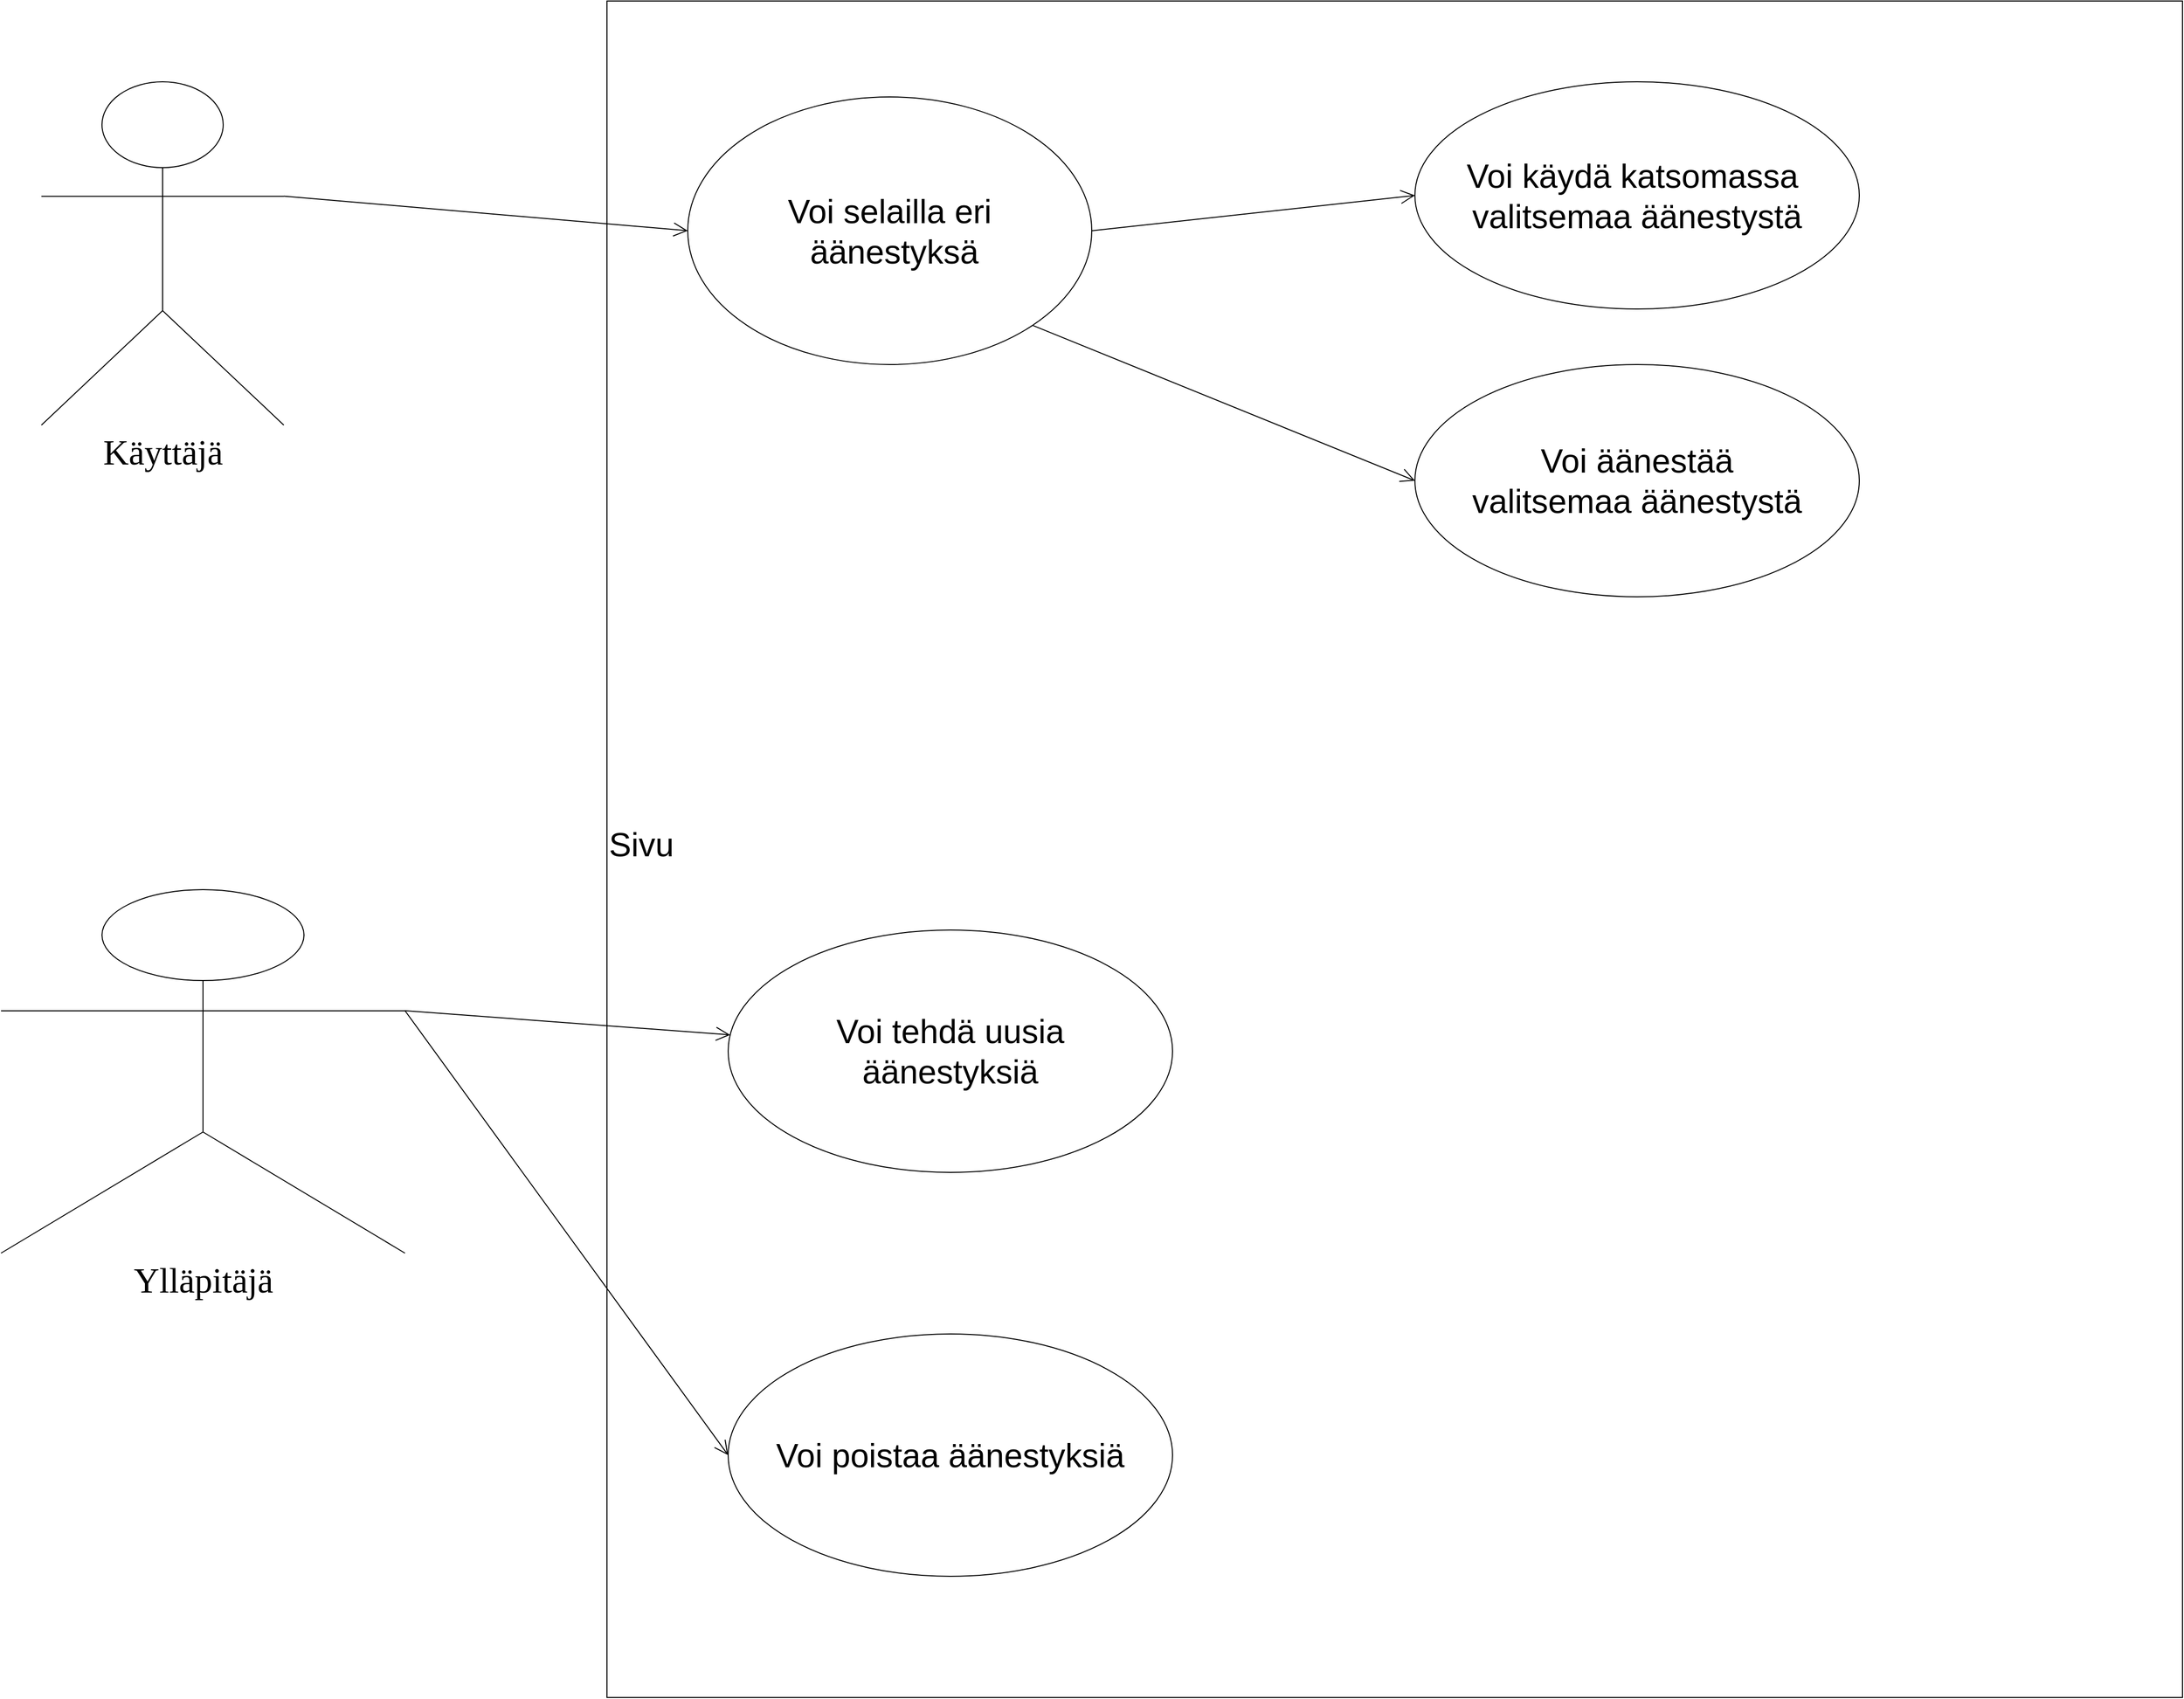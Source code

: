 <mxfile version="20.8.16" type="device"><diagram name="Sivu-1" id="zIXCu4IZ9aGgZEcP2frH"><mxGraphModel dx="2269" dy="2366" grid="1" gridSize="40" guides="1" tooltips="1" connect="1" arrows="1" fold="1" page="1" pageScale="1" pageWidth="3300" pageHeight="4681" math="0" shadow="0"><root><mxCell id="0"/><mxCell id="1" parent="0"/><mxCell id="AyAPVVSx_DbDqyixzye--7" value="&lt;span style=&quot;font-size: 35px;&quot;&gt;Käyttäjä&lt;/span&gt;" style="shape=umlActor;verticalLabelPosition=bottom;verticalAlign=top;html=1;fontFamily=Times New Roman;fontSize=13;" parent="1" vertex="1"><mxGeometry x="160" y="1240" width="240" height="340" as="geometry"/></mxCell><mxCell id="AyAPVVSx_DbDqyixzye--9" value="Ylläpitäjä" style="shape=umlActor;verticalLabelPosition=bottom;verticalAlign=top;html=1;fontFamily=Times New Roman;fontSize=35;" parent="1" vertex="1"><mxGeometry x="120" y="2040" width="400" height="360" as="geometry"/></mxCell><mxCell id="gZ06haRzfi4_aXL1rFka-1" value="&lt;div style=&quot;line-height: 10%;&quot;&gt;&lt;span style=&quot;font-size: 33px;&quot;&gt;Sivu&lt;/span&gt;&lt;/div&gt;" style="html=1;align=left;" vertex="1" parent="1"><mxGeometry x="720" y="1160" width="1560" height="1680" as="geometry"/></mxCell><mxCell id="gZ06haRzfi4_aXL1rFka-2" value="Voi selailla eri&lt;br&gt;&amp;nbsp;äänestyksä" style="ellipse;whiteSpace=wrap;html=1;fontSize=33;" vertex="1" parent="1"><mxGeometry x="800" y="1255" width="400" height="265" as="geometry"/></mxCell><mxCell id="gZ06haRzfi4_aXL1rFka-3" value="" style="endArrow=open;endFill=1;endSize=12;html=1;rounded=0;fontSize=33;entryX=0;entryY=0.5;entryDx=0;entryDy=0;exitX=1;exitY=0.333;exitDx=0;exitDy=0;exitPerimeter=0;" edge="1" parent="1" source="AyAPVVSx_DbDqyixzye--7" target="gZ06haRzfi4_aXL1rFka-2"><mxGeometry width="160" relative="1" as="geometry"><mxPoint x="1200" y="2120" as="sourcePoint"/><mxPoint x="1360" y="2120" as="targetPoint"/><Array as="points"/></mxGeometry></mxCell><mxCell id="gZ06haRzfi4_aXL1rFka-4" value="Voi käydä katsomassa&amp;nbsp;&lt;br&gt;valitsemaa äänestystä" style="ellipse;whiteSpace=wrap;html=1;fontSize=33;" vertex="1" parent="1"><mxGeometry x="1520" y="1240" width="440" height="225" as="geometry"/></mxCell><mxCell id="gZ06haRzfi4_aXL1rFka-5" value="" style="endArrow=open;endFill=1;endSize=12;html=1;rounded=0;fontSize=33;exitX=1;exitY=0.5;exitDx=0;exitDy=0;entryX=0;entryY=0.5;entryDx=0;entryDy=0;" edge="1" parent="1" source="gZ06haRzfi4_aXL1rFka-2" target="gZ06haRzfi4_aXL1rFka-4"><mxGeometry width="160" relative="1" as="geometry"><mxPoint x="1200" y="2120" as="sourcePoint"/><mxPoint x="1360" y="2120" as="targetPoint"/></mxGeometry></mxCell><mxCell id="gZ06haRzfi4_aXL1rFka-6" value="Voi äänestää&lt;br&gt;valitsemaa äänestystä" style="ellipse;whiteSpace=wrap;html=1;fontSize=33;" vertex="1" parent="1"><mxGeometry x="1520" y="1520" width="440" height="230" as="geometry"/></mxCell><mxCell id="gZ06haRzfi4_aXL1rFka-7" value="" style="endArrow=open;endFill=1;endSize=12;html=1;rounded=0;fontSize=33;exitX=1;exitY=1;exitDx=0;exitDy=0;entryX=0;entryY=0.5;entryDx=0;entryDy=0;" edge="1" parent="1" source="gZ06haRzfi4_aXL1rFka-2" target="gZ06haRzfi4_aXL1rFka-6"><mxGeometry width="160" relative="1" as="geometry"><mxPoint x="1200" y="2080" as="sourcePoint"/><mxPoint x="1360" y="2080" as="targetPoint"/></mxGeometry></mxCell><mxCell id="gZ06haRzfi4_aXL1rFka-8" value="Voi tehdä uusia&lt;br&gt;äänestyksiä" style="ellipse;whiteSpace=wrap;html=1;fontSize=33;" vertex="1" parent="1"><mxGeometry x="840" y="2080" width="440" height="240" as="geometry"/></mxCell><mxCell id="gZ06haRzfi4_aXL1rFka-9" value="Voi poistaa äänestyksiä" style="ellipse;whiteSpace=wrap;html=1;fontSize=33;" vertex="1" parent="1"><mxGeometry x="840" y="2480" width="440" height="240" as="geometry"/></mxCell><mxCell id="gZ06haRzfi4_aXL1rFka-10" value="" style="endArrow=open;endFill=1;endSize=12;html=1;rounded=0;fontSize=33;exitX=1;exitY=0.333;exitDx=0;exitDy=0;exitPerimeter=0;" edge="1" parent="1" source="AyAPVVSx_DbDqyixzye--9" target="gZ06haRzfi4_aXL1rFka-8"><mxGeometry width="160" relative="1" as="geometry"><mxPoint x="1200" y="2040" as="sourcePoint"/><mxPoint x="1360" y="2040" as="targetPoint"/></mxGeometry></mxCell><mxCell id="gZ06haRzfi4_aXL1rFka-11" value="" style="endArrow=open;endFill=1;endSize=12;html=1;rounded=0;fontSize=33;exitX=1;exitY=0.333;exitDx=0;exitDy=0;exitPerimeter=0;entryX=0;entryY=0.5;entryDx=0;entryDy=0;" edge="1" parent="1" source="AyAPVVSx_DbDqyixzye--9" target="gZ06haRzfi4_aXL1rFka-9"><mxGeometry width="160" relative="1" as="geometry"><mxPoint x="1200" y="2040" as="sourcePoint"/><mxPoint x="1360" y="2040" as="targetPoint"/></mxGeometry></mxCell></root></mxGraphModel></diagram></mxfile>